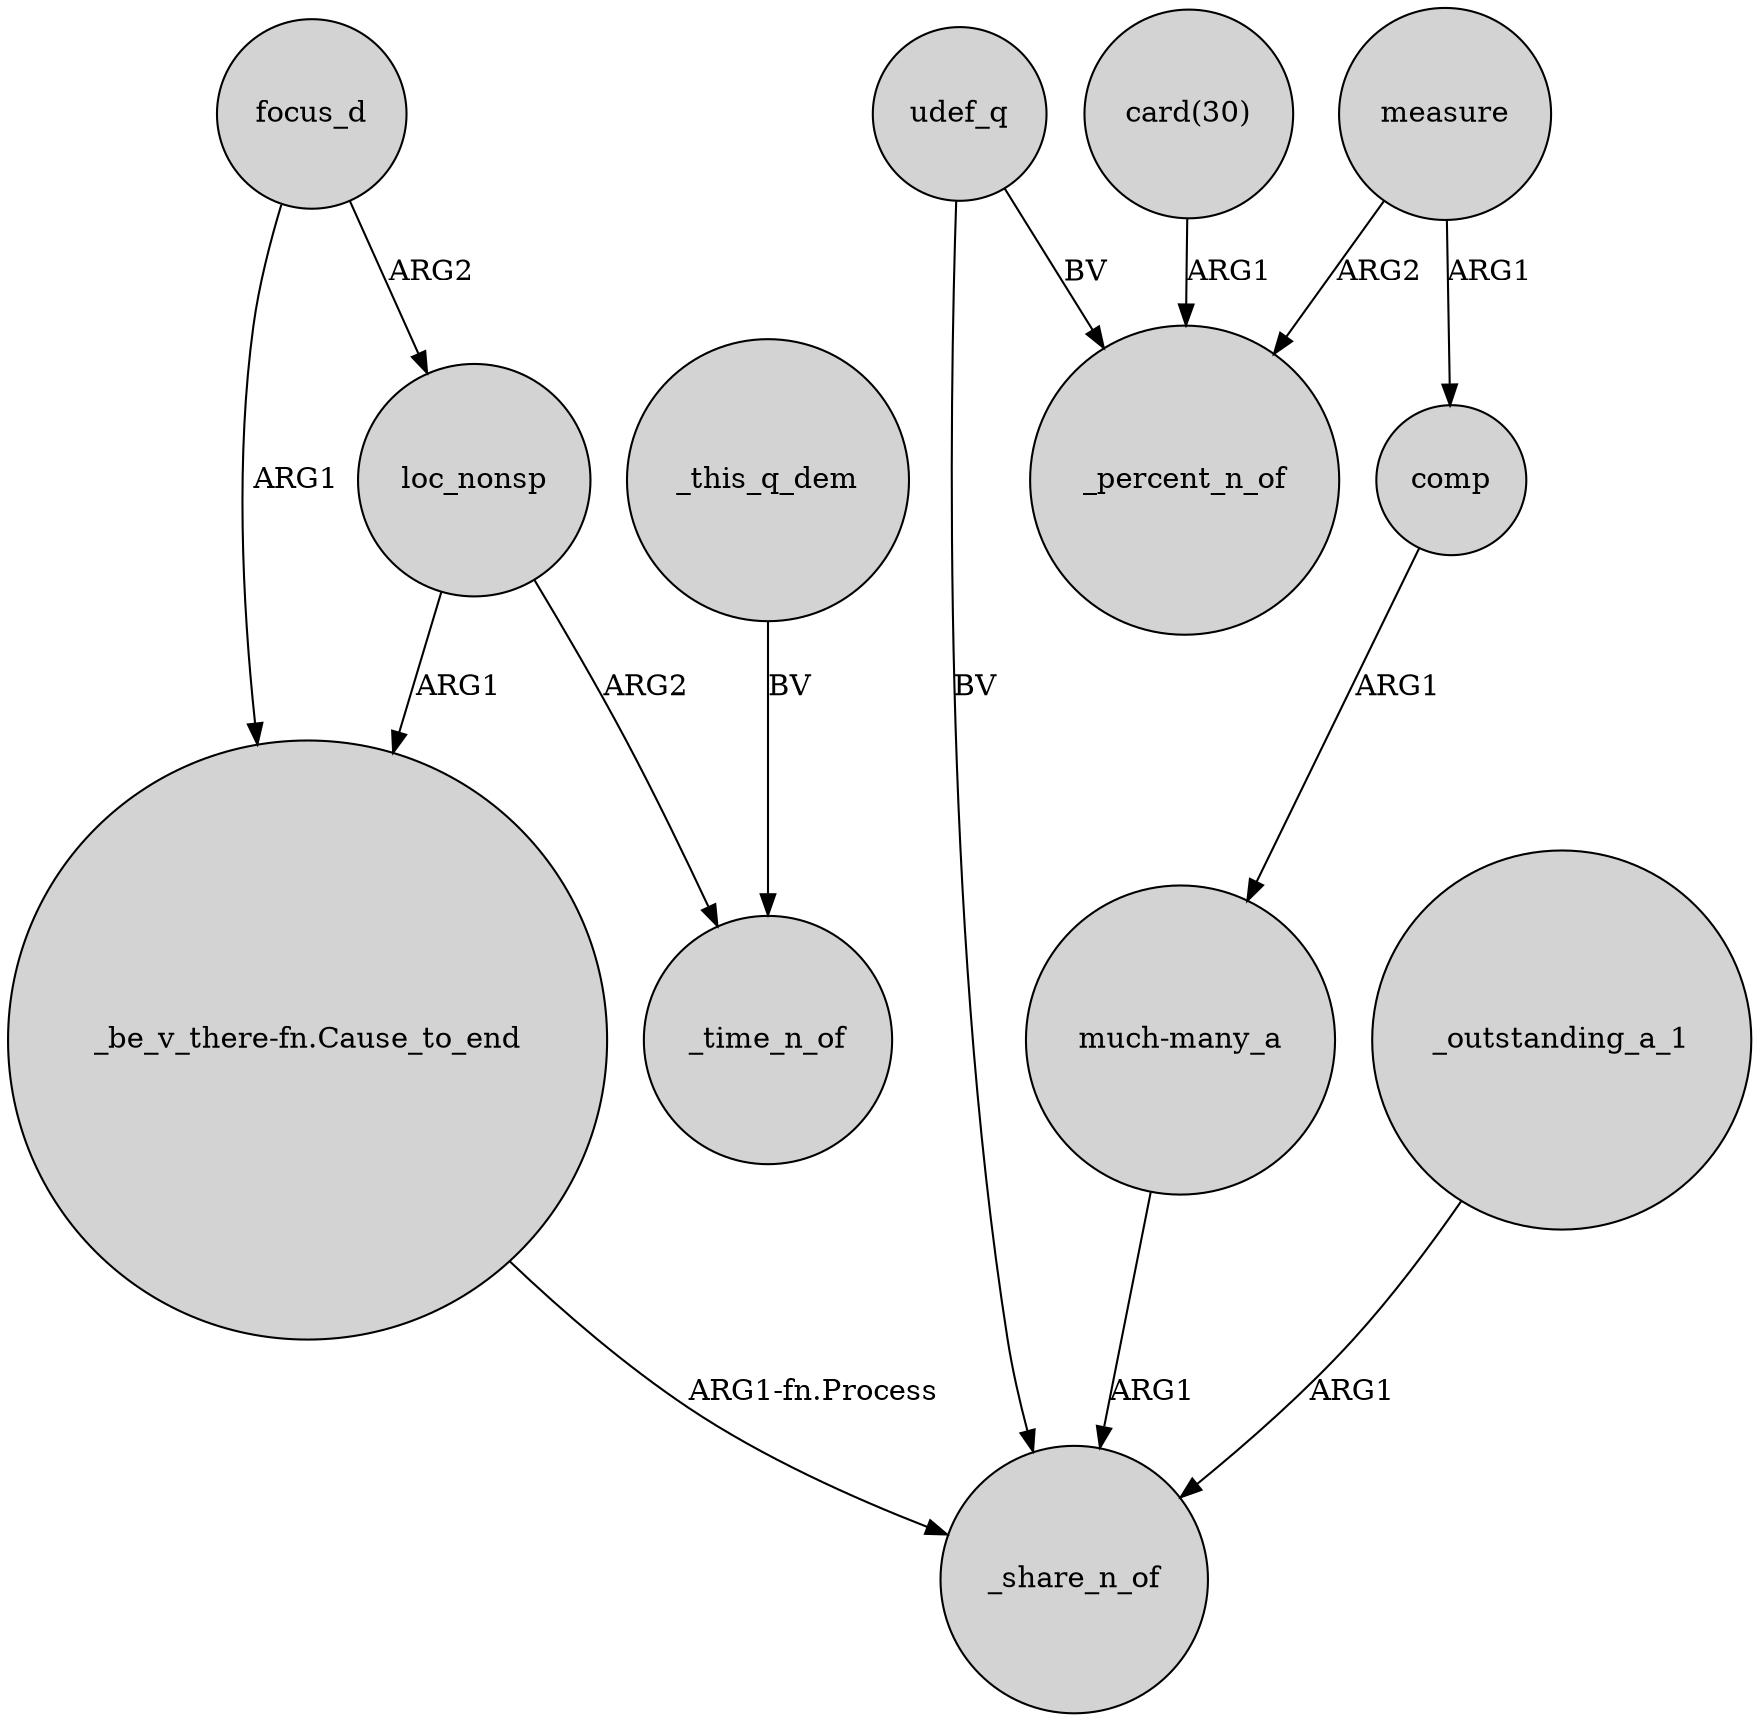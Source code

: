 digraph {
	node [shape=circle style=filled]
	focus_d -> "_be_v_there-fn.Cause_to_end" [label=ARG1]
	loc_nonsp -> _time_n_of [label=ARG2]
	udef_q -> _percent_n_of [label=BV]
	"_be_v_there-fn.Cause_to_end" -> _share_n_of [label="ARG1-fn.Process"]
	"much-many_a" -> _share_n_of [label=ARG1]
	focus_d -> loc_nonsp [label=ARG2]
	udef_q -> _share_n_of [label=BV]
	loc_nonsp -> "_be_v_there-fn.Cause_to_end" [label=ARG1]
	measure -> _percent_n_of [label=ARG2]
	"card(30)" -> _percent_n_of [label=ARG1]
	_outstanding_a_1 -> _share_n_of [label=ARG1]
	_this_q_dem -> _time_n_of [label=BV]
	comp -> "much-many_a" [label=ARG1]
	measure -> comp [label=ARG1]
}
